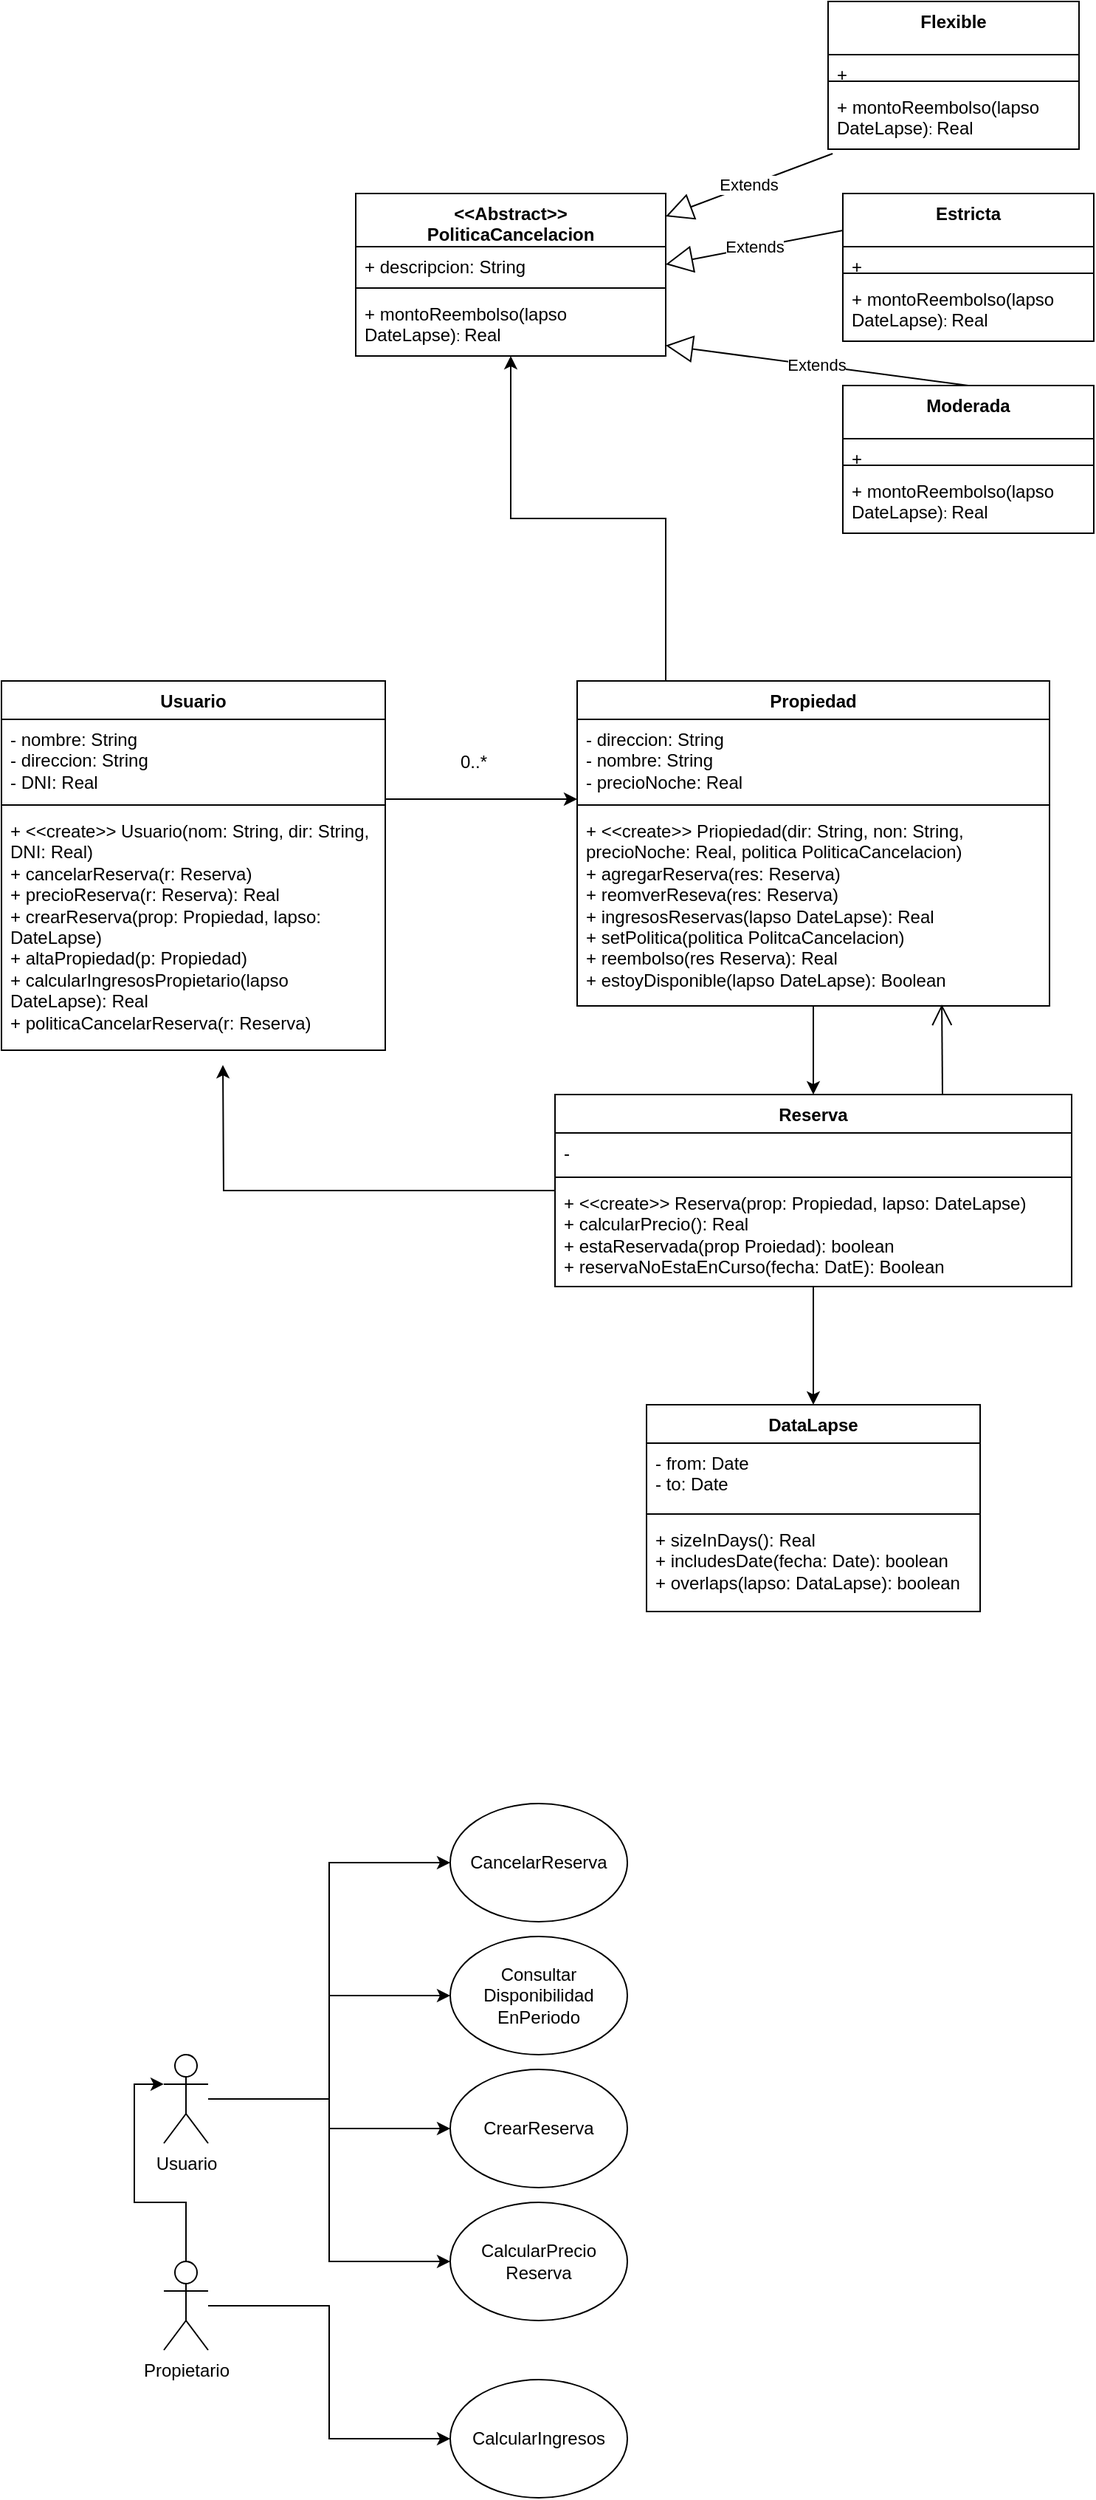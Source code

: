 <mxfile version="22.0.2" type="device">
  <diagram name="Página-1" id="E92eWiCSJOoeR29h17n7">
    <mxGraphModel dx="650" dy="1974" grid="1" gridSize="10" guides="1" tooltips="1" connect="1" arrows="1" fold="1" page="1" pageScale="1" pageWidth="827" pageHeight="1169" math="0" shadow="0">
      <root>
        <mxCell id="0" />
        <mxCell id="1" parent="0" />
        <mxCell id="VUuChWJhdmlhtThH69oF-1" style="edgeStyle=orthogonalEdgeStyle;rounded=0;orthogonalLoop=1;jettySize=auto;html=1;" edge="1" parent="1" source="GM0kGJjbe2R5mslBohjv-1" target="GM0kGJjbe2R5mslBohjv-9">
          <mxGeometry relative="1" as="geometry" />
        </mxCell>
        <mxCell id="VUuChWJhdmlhtThH69oF-3" style="edgeStyle=orthogonalEdgeStyle;rounded=0;orthogonalLoop=1;jettySize=auto;html=1;" edge="1" parent="1" source="GM0kGJjbe2R5mslBohjv-1">
          <mxGeometry relative="1" as="geometry">
            <mxPoint x="200" y="280" as="targetPoint" />
          </mxGeometry>
        </mxCell>
        <mxCell id="GM0kGJjbe2R5mslBohjv-1" value="Reserva" style="swimlane;fontStyle=1;align=center;verticalAlign=top;childLayout=stackLayout;horizontal=1;startSize=26;horizontalStack=0;resizeParent=1;resizeParentMax=0;resizeLast=0;collapsible=1;marginBottom=0;whiteSpace=wrap;html=1;" parent="1" vertex="1">
          <mxGeometry x="425" y="300" width="350" height="130" as="geometry" />
        </mxCell>
        <mxCell id="GM0kGJjbe2R5mslBohjv-2" value="-&amp;nbsp;" style="text;strokeColor=none;fillColor=none;align=left;verticalAlign=top;spacingLeft=4;spacingRight=4;overflow=hidden;rotatable=0;points=[[0,0.5],[1,0.5]];portConstraint=eastwest;whiteSpace=wrap;html=1;" parent="GM0kGJjbe2R5mslBohjv-1" vertex="1">
          <mxGeometry y="26" width="350" height="26" as="geometry" />
        </mxCell>
        <mxCell id="GM0kGJjbe2R5mslBohjv-3" value="" style="line;strokeWidth=1;fillColor=none;align=left;verticalAlign=middle;spacingTop=-1;spacingLeft=3;spacingRight=3;rotatable=0;labelPosition=right;points=[];portConstraint=eastwest;strokeColor=inherit;" parent="GM0kGJjbe2R5mslBohjv-1" vertex="1">
          <mxGeometry y="52" width="350" height="8" as="geometry" />
        </mxCell>
        <mxCell id="GM0kGJjbe2R5mslBohjv-4" value="+ &amp;lt;&amp;lt;create&amp;gt;&amp;gt; Reserva(prop: Propiedad, lapso: DateLapse)&lt;br&gt;+ calcularPrecio(): Real&lt;br&gt;+ estaReservada(prop Proiedad): boolean&lt;br&gt;+ reservaNoEstaEnCurso(fecha: DatE): Boolean" style="text;strokeColor=none;fillColor=none;align=left;verticalAlign=top;spacingLeft=4;spacingRight=4;overflow=hidden;rotatable=0;points=[[0,0.5],[1,0.5]];portConstraint=eastwest;whiteSpace=wrap;html=1;" parent="GM0kGJjbe2R5mslBohjv-1" vertex="1">
          <mxGeometry y="60" width="350" height="70" as="geometry" />
        </mxCell>
        <mxCell id="VUuChWJhdmlhtThH69oF-2" style="edgeStyle=orthogonalEdgeStyle;rounded=0;orthogonalLoop=1;jettySize=auto;html=1;" edge="1" parent="1" source="GM0kGJjbe2R5mslBohjv-5" target="xSFe6w2EQMYI71RVCwJn-1">
          <mxGeometry relative="1" as="geometry">
            <Array as="points">
              <mxPoint x="500" y="-90" />
              <mxPoint x="395" y="-90" />
            </Array>
          </mxGeometry>
        </mxCell>
        <mxCell id="VUuChWJhdmlhtThH69oF-4" style="edgeStyle=orthogonalEdgeStyle;rounded=0;orthogonalLoop=1;jettySize=auto;html=1;entryX=0.5;entryY=0;entryDx=0;entryDy=0;" edge="1" parent="1" source="GM0kGJjbe2R5mslBohjv-5" target="GM0kGJjbe2R5mslBohjv-1">
          <mxGeometry relative="1" as="geometry" />
        </mxCell>
        <mxCell id="GM0kGJjbe2R5mslBohjv-5" value="Propiedad" style="swimlane;fontStyle=1;align=center;verticalAlign=top;childLayout=stackLayout;horizontal=1;startSize=26;horizontalStack=0;resizeParent=1;resizeParentMax=0;resizeLast=0;collapsible=1;marginBottom=0;whiteSpace=wrap;html=1;" parent="1" vertex="1">
          <mxGeometry x="440" y="20" width="320" height="220" as="geometry" />
        </mxCell>
        <mxCell id="GM0kGJjbe2R5mslBohjv-6" value="- direccion: String&lt;br&gt;- nombre: String&lt;br&gt;- precioNoche: Real" style="text;strokeColor=none;fillColor=none;align=left;verticalAlign=top;spacingLeft=4;spacingRight=4;overflow=hidden;rotatable=0;points=[[0,0.5],[1,0.5]];portConstraint=eastwest;whiteSpace=wrap;html=1;" parent="GM0kGJjbe2R5mslBohjv-5" vertex="1">
          <mxGeometry y="26" width="320" height="54" as="geometry" />
        </mxCell>
        <mxCell id="GM0kGJjbe2R5mslBohjv-7" value="" style="line;strokeWidth=1;fillColor=none;align=left;verticalAlign=middle;spacingTop=-1;spacingLeft=3;spacingRight=3;rotatable=0;labelPosition=right;points=[];portConstraint=eastwest;strokeColor=inherit;" parent="GM0kGJjbe2R5mslBohjv-5" vertex="1">
          <mxGeometry y="80" width="320" height="8" as="geometry" />
        </mxCell>
        <mxCell id="GM0kGJjbe2R5mslBohjv-8" value="+ &amp;lt;&amp;lt;create&amp;gt;&amp;gt; Priopiedad(dir: String, non: String, precioNoche: Real, politica PoliticaCancelacion)&lt;br&gt;+ agregarReserva(res: Reserva)&lt;br&gt;+ reomverReseva(res: Reserva)&lt;br&gt;+ ingresosReservas(lapso DateLapse): Real&lt;br&gt;+ setPolitica(politica PolitcaCancelacion)&lt;br&gt;+ reembolso(res Reserva): Real&lt;br&gt;+ estoyDisponible(lapso DateLapse): Boolean" style="text;strokeColor=none;fillColor=none;align=left;verticalAlign=top;spacingLeft=4;spacingRight=4;overflow=hidden;rotatable=0;points=[[0,0.5],[1,0.5]];portConstraint=eastwest;whiteSpace=wrap;html=1;" parent="GM0kGJjbe2R5mslBohjv-5" vertex="1">
          <mxGeometry y="88" width="320" height="132" as="geometry" />
        </mxCell>
        <mxCell id="GM0kGJjbe2R5mslBohjv-9" value="DataLapse" style="swimlane;fontStyle=1;align=center;verticalAlign=top;childLayout=stackLayout;horizontal=1;startSize=26;horizontalStack=0;resizeParent=1;resizeParentMax=0;resizeLast=0;collapsible=1;marginBottom=0;whiteSpace=wrap;html=1;" parent="1" vertex="1">
          <mxGeometry x="487" y="510" width="226" height="140" as="geometry" />
        </mxCell>
        <mxCell id="GM0kGJjbe2R5mslBohjv-10" value="- from: Date&lt;br&gt;- to: Date" style="text;strokeColor=none;fillColor=none;align=left;verticalAlign=top;spacingLeft=4;spacingRight=4;overflow=hidden;rotatable=0;points=[[0,0.5],[1,0.5]];portConstraint=eastwest;whiteSpace=wrap;html=1;" parent="GM0kGJjbe2R5mslBohjv-9" vertex="1">
          <mxGeometry y="26" width="226" height="44" as="geometry" />
        </mxCell>
        <mxCell id="GM0kGJjbe2R5mslBohjv-11" value="" style="line;strokeWidth=1;fillColor=none;align=left;verticalAlign=middle;spacingTop=-1;spacingLeft=3;spacingRight=3;rotatable=0;labelPosition=right;points=[];portConstraint=eastwest;strokeColor=inherit;" parent="GM0kGJjbe2R5mslBohjv-9" vertex="1">
          <mxGeometry y="70" width="226" height="8" as="geometry" />
        </mxCell>
        <mxCell id="GM0kGJjbe2R5mslBohjv-12" value="+ sizeInDays(): Real&lt;br&gt;+ includesDate(fecha: Date): boolean&lt;br&gt;+ overlaps(lapso: DataLapse): boolean" style="text;strokeColor=none;fillColor=none;align=left;verticalAlign=top;spacingLeft=4;spacingRight=4;overflow=hidden;rotatable=0;points=[[0,0.5],[1,0.5]];portConstraint=eastwest;whiteSpace=wrap;html=1;" parent="GM0kGJjbe2R5mslBohjv-9" vertex="1">
          <mxGeometry y="78" width="226" height="62" as="geometry" />
        </mxCell>
        <mxCell id="GM0kGJjbe2R5mslBohjv-59" style="edgeStyle=orthogonalEdgeStyle;rounded=0;orthogonalLoop=1;jettySize=auto;html=1;" parent="1" source="GM0kGJjbe2R5mslBohjv-15" target="GM0kGJjbe2R5mslBohjv-6" edge="1">
          <mxGeometry relative="1" as="geometry">
            <Array as="points">
              <mxPoint x="340" y="100" />
              <mxPoint x="340" y="100" />
            </Array>
          </mxGeometry>
        </mxCell>
        <mxCell id="GM0kGJjbe2R5mslBohjv-15" value="Usuario" style="swimlane;fontStyle=1;align=center;verticalAlign=top;childLayout=stackLayout;horizontal=1;startSize=26;horizontalStack=0;resizeParent=1;resizeParentMax=0;resizeLast=0;collapsible=1;marginBottom=0;whiteSpace=wrap;html=1;" parent="1" vertex="1">
          <mxGeometry x="50" y="20" width="260" height="250" as="geometry" />
        </mxCell>
        <mxCell id="GM0kGJjbe2R5mslBohjv-16" value="- nombre: String&lt;br&gt;- direccion: String&lt;br&gt;- DNI: Real" style="text;strokeColor=none;fillColor=none;align=left;verticalAlign=top;spacingLeft=4;spacingRight=4;overflow=hidden;rotatable=0;points=[[0,0.5],[1,0.5]];portConstraint=eastwest;whiteSpace=wrap;html=1;" parent="GM0kGJjbe2R5mslBohjv-15" vertex="1">
          <mxGeometry y="26" width="260" height="54" as="geometry" />
        </mxCell>
        <mxCell id="GM0kGJjbe2R5mslBohjv-17" value="" style="line;strokeWidth=1;fillColor=none;align=left;verticalAlign=middle;spacingTop=-1;spacingLeft=3;spacingRight=3;rotatable=0;labelPosition=right;points=[];portConstraint=eastwest;strokeColor=inherit;" parent="GM0kGJjbe2R5mslBohjv-15" vertex="1">
          <mxGeometry y="80" width="260" height="8" as="geometry" />
        </mxCell>
        <mxCell id="GM0kGJjbe2R5mslBohjv-18" value="+ &amp;lt;&amp;lt;create&amp;gt;&amp;gt; Usuario(nom: String, dir: String, DNI: Real)&amp;nbsp;&lt;br&gt;+ cancelarReserva(r: Reserva)&lt;br&gt;+ precioReserva(r: Reserva): Real&lt;br&gt;+ crearReserva(prop: Propiedad, lapso: DateLapse)&lt;br&gt;+ altaPropiedad(p: Propiedad)&lt;br&gt;+ calcularIngresosPropietario(lapso DateLapse): Real&lt;br&gt;+ politicaCancelarReserva(r: Reserva)" style="text;strokeColor=none;fillColor=none;align=left;verticalAlign=top;spacingLeft=4;spacingRight=4;overflow=hidden;rotatable=0;points=[[0,0.5],[1,0.5]];portConstraint=eastwest;whiteSpace=wrap;html=1;" parent="GM0kGJjbe2R5mslBohjv-15" vertex="1">
          <mxGeometry y="88" width="260" height="162" as="geometry" />
        </mxCell>
        <mxCell id="GM0kGJjbe2R5mslBohjv-60" value="0..*" style="text;strokeColor=none;align=center;fillColor=none;html=1;verticalAlign=middle;whiteSpace=wrap;rounded=0;" parent="1" vertex="1">
          <mxGeometry x="340" y="60" width="60" height="30" as="geometry" />
        </mxCell>
        <mxCell id="GM0kGJjbe2R5mslBohjv-65" style="edgeStyle=orthogonalEdgeStyle;rounded=0;orthogonalLoop=1;jettySize=auto;html=1;" parent="1" source="GM0kGJjbe2R5mslBohjv-62" target="GM0kGJjbe2R5mslBohjv-63" edge="1">
          <mxGeometry relative="1" as="geometry" />
        </mxCell>
        <mxCell id="GM0kGJjbe2R5mslBohjv-66" style="edgeStyle=orthogonalEdgeStyle;rounded=0;orthogonalLoop=1;jettySize=auto;html=1;" parent="1" source="GM0kGJjbe2R5mslBohjv-62" target="GM0kGJjbe2R5mslBohjv-64" edge="1">
          <mxGeometry relative="1" as="geometry" />
        </mxCell>
        <mxCell id="GM0kGJjbe2R5mslBohjv-68" style="edgeStyle=orthogonalEdgeStyle;rounded=0;orthogonalLoop=1;jettySize=auto;html=1;entryX=0;entryY=0.5;entryDx=0;entryDy=0;" parent="1" source="GM0kGJjbe2R5mslBohjv-62" target="GM0kGJjbe2R5mslBohjv-67" edge="1">
          <mxGeometry relative="1" as="geometry" />
        </mxCell>
        <mxCell id="GM0kGJjbe2R5mslBohjv-74" style="edgeStyle=orthogonalEdgeStyle;rounded=0;orthogonalLoop=1;jettySize=auto;html=1;entryX=0;entryY=0.5;entryDx=0;entryDy=0;" parent="1" source="GM0kGJjbe2R5mslBohjv-62" target="GM0kGJjbe2R5mslBohjv-73" edge="1">
          <mxGeometry relative="1" as="geometry" />
        </mxCell>
        <mxCell id="GM0kGJjbe2R5mslBohjv-62" value="Usuario" style="shape=umlActor;verticalLabelPosition=bottom;verticalAlign=top;html=1;" parent="1" vertex="1">
          <mxGeometry x="160" y="950" width="30" height="60" as="geometry" />
        </mxCell>
        <mxCell id="GM0kGJjbe2R5mslBohjv-63" value="Consultar&lt;br&gt;Disponibilidad&lt;br&gt;EnPeriodo" style="ellipse;whiteSpace=wrap;html=1;" parent="1" vertex="1">
          <mxGeometry x="354" y="870" width="120" height="80" as="geometry" />
        </mxCell>
        <mxCell id="GM0kGJjbe2R5mslBohjv-64" value="CrearReserva" style="ellipse;whiteSpace=wrap;html=1;" parent="1" vertex="1">
          <mxGeometry x="354" y="960" width="120" height="80" as="geometry" />
        </mxCell>
        <mxCell id="GM0kGJjbe2R5mslBohjv-67" value="CalcularPrecio&lt;br&gt;Reserva" style="ellipse;whiteSpace=wrap;html=1;" parent="1" vertex="1">
          <mxGeometry x="354" y="1050" width="120" height="80" as="geometry" />
        </mxCell>
        <mxCell id="GM0kGJjbe2R5mslBohjv-76" style="edgeStyle=orthogonalEdgeStyle;rounded=0;orthogonalLoop=1;jettySize=auto;html=1;entryX=0;entryY=0.5;entryDx=0;entryDy=0;" parent="1" source="GM0kGJjbe2R5mslBohjv-69" target="GM0kGJjbe2R5mslBohjv-75" edge="1">
          <mxGeometry relative="1" as="geometry" />
        </mxCell>
        <mxCell id="GM0kGJjbe2R5mslBohjv-69" value="Propietario&lt;br&gt;" style="shape=umlActor;verticalLabelPosition=bottom;verticalAlign=top;html=1;" parent="1" vertex="1">
          <mxGeometry x="160" y="1090" width="30" height="60" as="geometry" />
        </mxCell>
        <mxCell id="GM0kGJjbe2R5mslBohjv-72" style="edgeStyle=orthogonalEdgeStyle;rounded=0;orthogonalLoop=1;jettySize=auto;html=1;entryX=0;entryY=0.333;entryDx=0;entryDy=0;entryPerimeter=0;" parent="1" source="GM0kGJjbe2R5mslBohjv-69" target="GM0kGJjbe2R5mslBohjv-62" edge="1">
          <mxGeometry relative="1" as="geometry" />
        </mxCell>
        <mxCell id="GM0kGJjbe2R5mslBohjv-73" value="CancelarReserva" style="ellipse;whiteSpace=wrap;html=1;" parent="1" vertex="1">
          <mxGeometry x="354" y="780" width="120" height="80" as="geometry" />
        </mxCell>
        <mxCell id="GM0kGJjbe2R5mslBohjv-75" value="CalcularIngresos" style="ellipse;whiteSpace=wrap;html=1;" parent="1" vertex="1">
          <mxGeometry x="354" y="1170" width="120" height="80" as="geometry" />
        </mxCell>
        <mxCell id="xSFe6w2EQMYI71RVCwJn-1" value="&amp;lt;&amp;lt;Abstract&amp;gt;&amp;gt;&lt;br&gt;PoliticaCancelacion" style="swimlane;fontStyle=1;align=center;verticalAlign=top;childLayout=stackLayout;horizontal=1;startSize=36;horizontalStack=0;resizeParent=1;resizeParentMax=0;resizeLast=0;collapsible=1;marginBottom=0;whiteSpace=wrap;html=1;" parent="1" vertex="1">
          <mxGeometry x="290" y="-310" width="210" height="110" as="geometry" />
        </mxCell>
        <mxCell id="xSFe6w2EQMYI71RVCwJn-2" value="+ descripcion: String" style="text;strokeColor=none;fillColor=none;align=left;verticalAlign=top;spacingLeft=4;spacingRight=4;overflow=hidden;rotatable=0;points=[[0,0.5],[1,0.5]];portConstraint=eastwest;whiteSpace=wrap;html=1;" parent="xSFe6w2EQMYI71RVCwJn-1" vertex="1">
          <mxGeometry y="36" width="210" height="24" as="geometry" />
        </mxCell>
        <mxCell id="xSFe6w2EQMYI71RVCwJn-3" value="" style="line;strokeWidth=1;fillColor=none;align=left;verticalAlign=middle;spacingTop=-1;spacingLeft=3;spacingRight=3;rotatable=0;labelPosition=right;points=[];portConstraint=eastwest;strokeColor=inherit;" parent="xSFe6w2EQMYI71RVCwJn-1" vertex="1">
          <mxGeometry y="60" width="210" height="8" as="geometry" />
        </mxCell>
        <mxCell id="xSFe6w2EQMYI71RVCwJn-4" value="+ montoReembolso(lapso DateLapse)&lt;span style=&quot;font-size: 10px;&quot;&gt;: &lt;/span&gt;&lt;font style=&quot;font-size: 12px;&quot;&gt;Real&lt;/font&gt;" style="text;strokeColor=none;fillColor=none;align=left;verticalAlign=top;spacingLeft=4;spacingRight=4;overflow=hidden;rotatable=0;points=[[0,0.5],[1,0.5]];portConstraint=eastwest;whiteSpace=wrap;html=1;" parent="xSFe6w2EQMYI71RVCwJn-1" vertex="1">
          <mxGeometry y="68" width="210" height="42" as="geometry" />
        </mxCell>
        <mxCell id="xSFe6w2EQMYI71RVCwJn-6" value="Flexible" style="swimlane;fontStyle=1;align=center;verticalAlign=top;childLayout=stackLayout;horizontal=1;startSize=36;horizontalStack=0;resizeParent=1;resizeParentMax=0;resizeLast=0;collapsible=1;marginBottom=0;whiteSpace=wrap;html=1;" parent="1" vertex="1">
          <mxGeometry x="610" y="-440" width="170" height="100" as="geometry" />
        </mxCell>
        <mxCell id="xSFe6w2EQMYI71RVCwJn-7" value="+" style="text;strokeColor=none;fillColor=none;align=left;verticalAlign=top;spacingLeft=4;spacingRight=4;overflow=hidden;rotatable=0;points=[[0,0.5],[1,0.5]];portConstraint=eastwest;whiteSpace=wrap;html=1;" parent="xSFe6w2EQMYI71RVCwJn-6" vertex="1">
          <mxGeometry y="36" width="170" height="14" as="geometry" />
        </mxCell>
        <mxCell id="xSFe6w2EQMYI71RVCwJn-8" value="" style="line;strokeWidth=1;fillColor=none;align=left;verticalAlign=middle;spacingTop=-1;spacingLeft=3;spacingRight=3;rotatable=0;labelPosition=right;points=[];portConstraint=eastwest;strokeColor=inherit;" parent="xSFe6w2EQMYI71RVCwJn-6" vertex="1">
          <mxGeometry y="50" width="170" height="8" as="geometry" />
        </mxCell>
        <mxCell id="xSFe6w2EQMYI71RVCwJn-9" value="+ montoReembolso(lapso DateLapse)&lt;span style=&quot;font-size: 10px;&quot;&gt;: &lt;/span&gt;&lt;font style=&quot;font-size: 12px;&quot;&gt;Real&lt;/font&gt;" style="text;strokeColor=none;fillColor=none;align=left;verticalAlign=top;spacingLeft=4;spacingRight=4;overflow=hidden;rotatable=0;points=[[0,0.5],[1,0.5]];portConstraint=eastwest;whiteSpace=wrap;html=1;" parent="xSFe6w2EQMYI71RVCwJn-6" vertex="1">
          <mxGeometry y="58" width="170" height="42" as="geometry" />
        </mxCell>
        <mxCell id="xSFe6w2EQMYI71RVCwJn-10" value="Moderada" style="swimlane;fontStyle=1;align=center;verticalAlign=top;childLayout=stackLayout;horizontal=1;startSize=36;horizontalStack=0;resizeParent=1;resizeParentMax=0;resizeLast=0;collapsible=1;marginBottom=0;whiteSpace=wrap;html=1;" parent="1" vertex="1">
          <mxGeometry x="620" y="-180" width="170" height="100" as="geometry" />
        </mxCell>
        <mxCell id="xSFe6w2EQMYI71RVCwJn-11" value="+" style="text;strokeColor=none;fillColor=none;align=left;verticalAlign=top;spacingLeft=4;spacingRight=4;overflow=hidden;rotatable=0;points=[[0,0.5],[1,0.5]];portConstraint=eastwest;whiteSpace=wrap;html=1;" parent="xSFe6w2EQMYI71RVCwJn-10" vertex="1">
          <mxGeometry y="36" width="170" height="14" as="geometry" />
        </mxCell>
        <mxCell id="xSFe6w2EQMYI71RVCwJn-12" value="" style="line;strokeWidth=1;fillColor=none;align=left;verticalAlign=middle;spacingTop=-1;spacingLeft=3;spacingRight=3;rotatable=0;labelPosition=right;points=[];portConstraint=eastwest;strokeColor=inherit;" parent="xSFe6w2EQMYI71RVCwJn-10" vertex="1">
          <mxGeometry y="50" width="170" height="8" as="geometry" />
        </mxCell>
        <mxCell id="xSFe6w2EQMYI71RVCwJn-13" value="+ montoReembolso(lapso DateLapse)&lt;span style=&quot;font-size: 10px;&quot;&gt;: &lt;/span&gt;&lt;font style=&quot;font-size: 12px;&quot;&gt;Real&lt;/font&gt;" style="text;strokeColor=none;fillColor=none;align=left;verticalAlign=top;spacingLeft=4;spacingRight=4;overflow=hidden;rotatable=0;points=[[0,0.5],[1,0.5]];portConstraint=eastwest;whiteSpace=wrap;html=1;" parent="xSFe6w2EQMYI71RVCwJn-10" vertex="1">
          <mxGeometry y="58" width="170" height="42" as="geometry" />
        </mxCell>
        <mxCell id="xSFe6w2EQMYI71RVCwJn-14" value="Estricta" style="swimlane;fontStyle=1;align=center;verticalAlign=top;childLayout=stackLayout;horizontal=1;startSize=36;horizontalStack=0;resizeParent=1;resizeParentMax=0;resizeLast=0;collapsible=1;marginBottom=0;whiteSpace=wrap;html=1;" parent="1" vertex="1">
          <mxGeometry x="620" y="-310" width="170" height="100" as="geometry" />
        </mxCell>
        <mxCell id="xSFe6w2EQMYI71RVCwJn-15" value="+" style="text;strokeColor=none;fillColor=none;align=left;verticalAlign=top;spacingLeft=4;spacingRight=4;overflow=hidden;rotatable=0;points=[[0,0.5],[1,0.5]];portConstraint=eastwest;whiteSpace=wrap;html=1;" parent="xSFe6w2EQMYI71RVCwJn-14" vertex="1">
          <mxGeometry y="36" width="170" height="14" as="geometry" />
        </mxCell>
        <mxCell id="xSFe6w2EQMYI71RVCwJn-16" value="" style="line;strokeWidth=1;fillColor=none;align=left;verticalAlign=middle;spacingTop=-1;spacingLeft=3;spacingRight=3;rotatable=0;labelPosition=right;points=[];portConstraint=eastwest;strokeColor=inherit;" parent="xSFe6w2EQMYI71RVCwJn-14" vertex="1">
          <mxGeometry y="50" width="170" height="8" as="geometry" />
        </mxCell>
        <mxCell id="xSFe6w2EQMYI71RVCwJn-17" value="+ montoReembolso(lapso DateLapse)&lt;span style=&quot;font-size: 10px;&quot;&gt;: &lt;/span&gt;&lt;font style=&quot;font-size: 12px;&quot;&gt;Real&lt;/font&gt;" style="text;strokeColor=none;fillColor=none;align=left;verticalAlign=top;spacingLeft=4;spacingRight=4;overflow=hidden;rotatable=0;points=[[0,0.5],[1,0.5]];portConstraint=eastwest;whiteSpace=wrap;html=1;" parent="xSFe6w2EQMYI71RVCwJn-14" vertex="1">
          <mxGeometry y="58" width="170" height="42" as="geometry" />
        </mxCell>
        <mxCell id="xSFe6w2EQMYI71RVCwJn-23" value="Extends" style="endArrow=block;endSize=16;endFill=0;html=1;rounded=0;exitX=0.018;exitY=1.071;exitDx=0;exitDy=0;exitPerimeter=0;" parent="1" source="xSFe6w2EQMYI71RVCwJn-9" target="xSFe6w2EQMYI71RVCwJn-1" edge="1">
          <mxGeometry width="160" relative="1" as="geometry">
            <mxPoint x="380" y="275" as="sourcePoint" />
            <mxPoint x="540" y="275" as="targetPoint" />
          </mxGeometry>
        </mxCell>
        <mxCell id="xSFe6w2EQMYI71RVCwJn-24" value="Extends" style="endArrow=block;endSize=16;endFill=0;html=1;rounded=0;exitX=0.5;exitY=0;exitDx=0;exitDy=0;" parent="1" source="xSFe6w2EQMYI71RVCwJn-10" target="xSFe6w2EQMYI71RVCwJn-4" edge="1">
          <mxGeometry width="160" relative="1" as="geometry">
            <mxPoint x="590" y="135" as="sourcePoint" />
            <mxPoint x="750" y="135" as="targetPoint" />
          </mxGeometry>
        </mxCell>
        <mxCell id="xSFe6w2EQMYI71RVCwJn-25" value="Extends" style="endArrow=block;endSize=16;endFill=0;html=1;rounded=0;exitX=0;exitY=0.25;exitDx=0;exitDy=0;entryX=1;entryY=0.5;entryDx=0;entryDy=0;" parent="1" source="xSFe6w2EQMYI71RVCwJn-14" target="xSFe6w2EQMYI71RVCwJn-2" edge="1">
          <mxGeometry width="160" relative="1" as="geometry">
            <mxPoint x="660" y="75" as="sourcePoint" />
            <mxPoint x="820" y="75" as="targetPoint" />
          </mxGeometry>
        </mxCell>
        <mxCell id="VUuChWJhdmlhtThH69oF-6" value="" style="endArrow=open;endFill=1;endSize=12;html=1;rounded=0;exitX=0.75;exitY=0;exitDx=0;exitDy=0;entryX=0.772;entryY=0.992;entryDx=0;entryDy=0;entryPerimeter=0;" edge="1" parent="1" source="GM0kGJjbe2R5mslBohjv-1" target="GM0kGJjbe2R5mslBohjv-8">
          <mxGeometry width="160" relative="1" as="geometry">
            <mxPoint x="460" y="260" as="sourcePoint" />
            <mxPoint x="720" y="250" as="targetPoint" />
          </mxGeometry>
        </mxCell>
      </root>
    </mxGraphModel>
  </diagram>
</mxfile>
